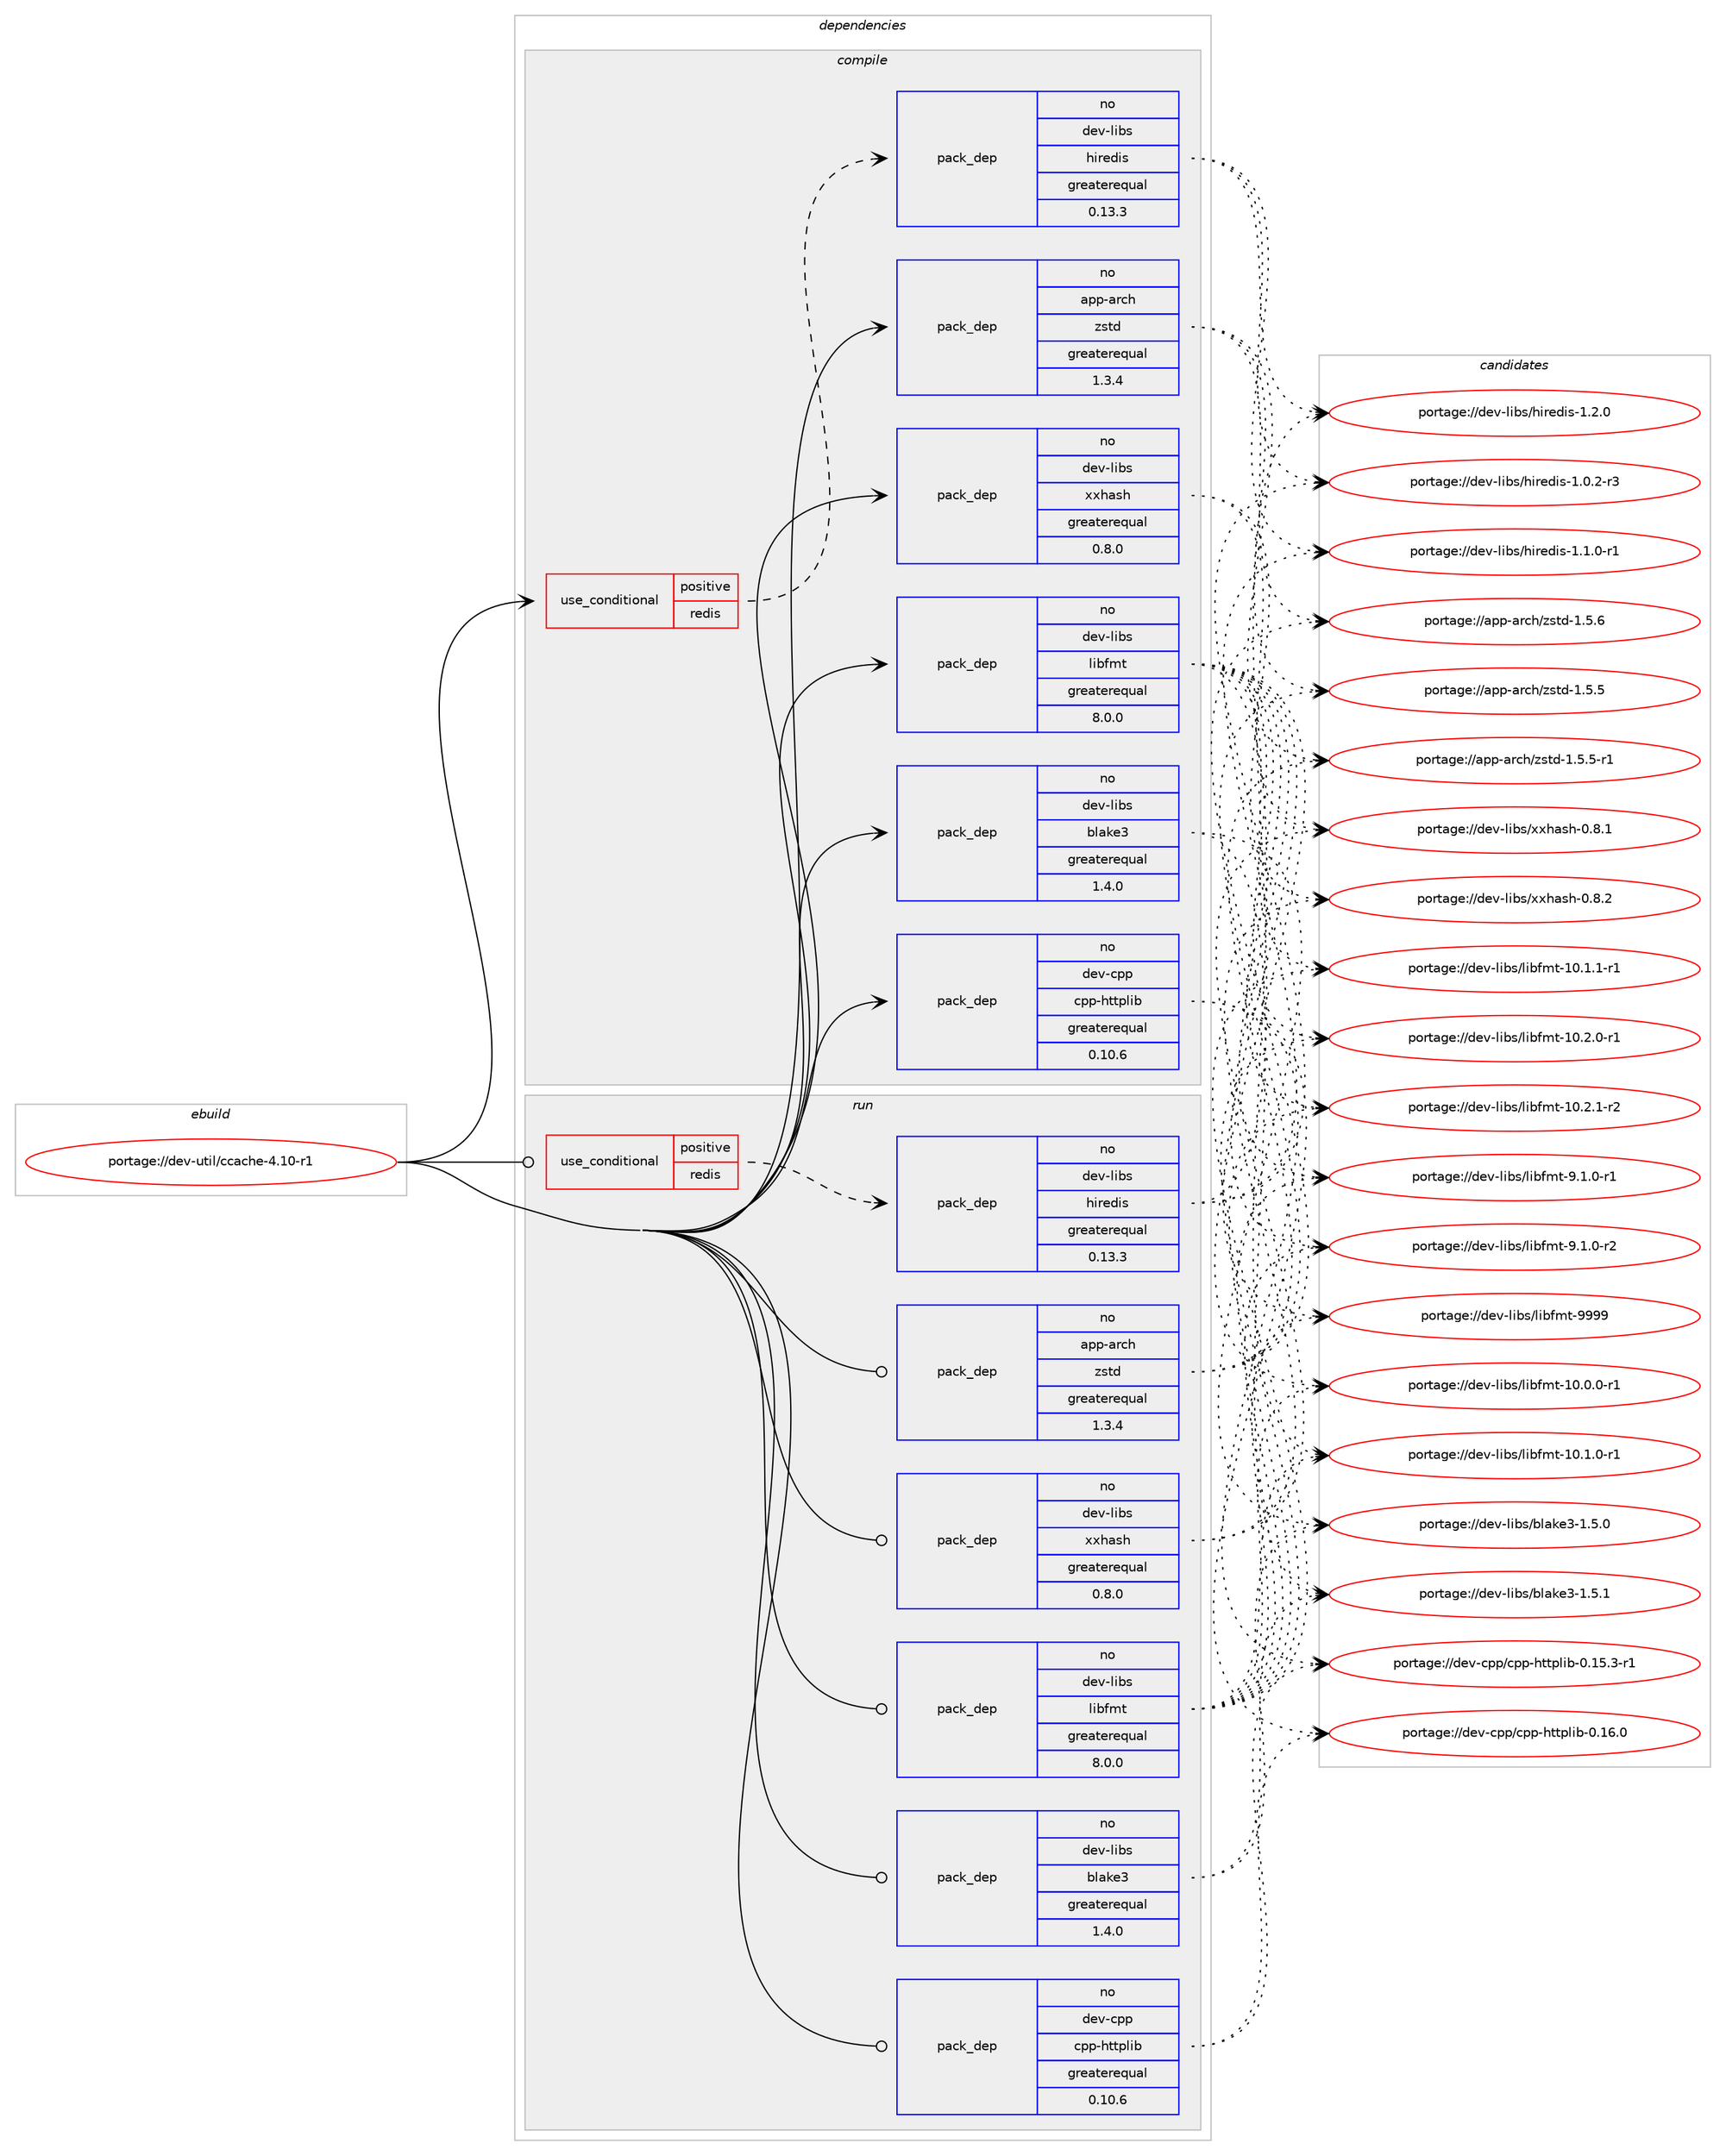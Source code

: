 digraph prolog {

# *************
# Graph options
# *************

newrank=true;
concentrate=true;
compound=true;
graph [rankdir=LR,fontname=Helvetica,fontsize=10,ranksep=1.5];#, ranksep=2.5, nodesep=0.2];
edge  [arrowhead=vee];
node  [fontname=Helvetica,fontsize=10];

# **********
# The ebuild
# **********

subgraph cluster_leftcol {
color=gray;
rank=same;
label=<<i>ebuild</i>>;
id [label="portage://dev-util/ccache-4.10-r1", color=red, width=4, href="../dev-util/ccache-4.10-r1.svg"];
}

# ****************
# The dependencies
# ****************

subgraph cluster_midcol {
color=gray;
label=<<i>dependencies</i>>;
subgraph cluster_compile {
fillcolor="#eeeeee";
style=filled;
label=<<i>compile</i>>;
subgraph cond58053 {
dependency108389 [label=<<TABLE BORDER="0" CELLBORDER="1" CELLSPACING="0" CELLPADDING="4"><TR><TD ROWSPAN="3" CELLPADDING="10">use_conditional</TD></TR><TR><TD>positive</TD></TR><TR><TD>redis</TD></TR></TABLE>>, shape=none, color=red];
subgraph pack48950 {
dependency108390 [label=<<TABLE BORDER="0" CELLBORDER="1" CELLSPACING="0" CELLPADDING="4" WIDTH="220"><TR><TD ROWSPAN="6" CELLPADDING="30">pack_dep</TD></TR><TR><TD WIDTH="110">no</TD></TR><TR><TD>dev-libs</TD></TR><TR><TD>hiredis</TD></TR><TR><TD>greaterequal</TD></TR><TR><TD>0.13.3</TD></TR></TABLE>>, shape=none, color=blue];
}
dependency108389:e -> dependency108390:w [weight=20,style="dashed",arrowhead="vee"];
}
id:e -> dependency108389:w [weight=20,style="solid",arrowhead="vee"];
subgraph pack48951 {
dependency108391 [label=<<TABLE BORDER="0" CELLBORDER="1" CELLSPACING="0" CELLPADDING="4" WIDTH="220"><TR><TD ROWSPAN="6" CELLPADDING="30">pack_dep</TD></TR><TR><TD WIDTH="110">no</TD></TR><TR><TD>app-arch</TD></TR><TR><TD>zstd</TD></TR><TR><TD>greaterequal</TD></TR><TR><TD>1.3.4</TD></TR></TABLE>>, shape=none, color=blue];
}
id:e -> dependency108391:w [weight=20,style="solid",arrowhead="vee"];
subgraph pack48952 {
dependency108392 [label=<<TABLE BORDER="0" CELLBORDER="1" CELLSPACING="0" CELLPADDING="4" WIDTH="220"><TR><TD ROWSPAN="6" CELLPADDING="30">pack_dep</TD></TR><TR><TD WIDTH="110">no</TD></TR><TR><TD>dev-cpp</TD></TR><TR><TD>cpp-httplib</TD></TR><TR><TD>greaterequal</TD></TR><TR><TD>0.10.6</TD></TR></TABLE>>, shape=none, color=blue];
}
id:e -> dependency108392:w [weight=20,style="solid",arrowhead="vee"];
subgraph pack48953 {
dependency108393 [label=<<TABLE BORDER="0" CELLBORDER="1" CELLSPACING="0" CELLPADDING="4" WIDTH="220"><TR><TD ROWSPAN="6" CELLPADDING="30">pack_dep</TD></TR><TR><TD WIDTH="110">no</TD></TR><TR><TD>dev-libs</TD></TR><TR><TD>blake3</TD></TR><TR><TD>greaterequal</TD></TR><TR><TD>1.4.0</TD></TR></TABLE>>, shape=none, color=blue];
}
id:e -> dependency108393:w [weight=20,style="solid",arrowhead="vee"];
subgraph pack48954 {
dependency108394 [label=<<TABLE BORDER="0" CELLBORDER="1" CELLSPACING="0" CELLPADDING="4" WIDTH="220"><TR><TD ROWSPAN="6" CELLPADDING="30">pack_dep</TD></TR><TR><TD WIDTH="110">no</TD></TR><TR><TD>dev-libs</TD></TR><TR><TD>libfmt</TD></TR><TR><TD>greaterequal</TD></TR><TR><TD>8.0.0</TD></TR></TABLE>>, shape=none, color=blue];
}
id:e -> dependency108394:w [weight=20,style="solid",arrowhead="vee"];
subgraph pack48955 {
dependency108395 [label=<<TABLE BORDER="0" CELLBORDER="1" CELLSPACING="0" CELLPADDING="4" WIDTH="220"><TR><TD ROWSPAN="6" CELLPADDING="30">pack_dep</TD></TR><TR><TD WIDTH="110">no</TD></TR><TR><TD>dev-libs</TD></TR><TR><TD>xxhash</TD></TR><TR><TD>greaterequal</TD></TR><TR><TD>0.8.0</TD></TR></TABLE>>, shape=none, color=blue];
}
id:e -> dependency108395:w [weight=20,style="solid",arrowhead="vee"];
}
subgraph cluster_compileandrun {
fillcolor="#eeeeee";
style=filled;
label=<<i>compile and run</i>>;
}
subgraph cluster_run {
fillcolor="#eeeeee";
style=filled;
label=<<i>run</i>>;
subgraph cond58054 {
dependency108396 [label=<<TABLE BORDER="0" CELLBORDER="1" CELLSPACING="0" CELLPADDING="4"><TR><TD ROWSPAN="3" CELLPADDING="10">use_conditional</TD></TR><TR><TD>positive</TD></TR><TR><TD>redis</TD></TR></TABLE>>, shape=none, color=red];
subgraph pack48956 {
dependency108397 [label=<<TABLE BORDER="0" CELLBORDER="1" CELLSPACING="0" CELLPADDING="4" WIDTH="220"><TR><TD ROWSPAN="6" CELLPADDING="30">pack_dep</TD></TR><TR><TD WIDTH="110">no</TD></TR><TR><TD>dev-libs</TD></TR><TR><TD>hiredis</TD></TR><TR><TD>greaterequal</TD></TR><TR><TD>0.13.3</TD></TR></TABLE>>, shape=none, color=blue];
}
dependency108396:e -> dependency108397:w [weight=20,style="dashed",arrowhead="vee"];
}
id:e -> dependency108396:w [weight=20,style="solid",arrowhead="odot"];
subgraph pack48957 {
dependency108398 [label=<<TABLE BORDER="0" CELLBORDER="1" CELLSPACING="0" CELLPADDING="4" WIDTH="220"><TR><TD ROWSPAN="6" CELLPADDING="30">pack_dep</TD></TR><TR><TD WIDTH="110">no</TD></TR><TR><TD>app-arch</TD></TR><TR><TD>zstd</TD></TR><TR><TD>greaterequal</TD></TR><TR><TD>1.3.4</TD></TR></TABLE>>, shape=none, color=blue];
}
id:e -> dependency108398:w [weight=20,style="solid",arrowhead="odot"];
subgraph pack48958 {
dependency108399 [label=<<TABLE BORDER="0" CELLBORDER="1" CELLSPACING="0" CELLPADDING="4" WIDTH="220"><TR><TD ROWSPAN="6" CELLPADDING="30">pack_dep</TD></TR><TR><TD WIDTH="110">no</TD></TR><TR><TD>dev-cpp</TD></TR><TR><TD>cpp-httplib</TD></TR><TR><TD>greaterequal</TD></TR><TR><TD>0.10.6</TD></TR></TABLE>>, shape=none, color=blue];
}
id:e -> dependency108399:w [weight=20,style="solid",arrowhead="odot"];
subgraph pack48959 {
dependency108400 [label=<<TABLE BORDER="0" CELLBORDER="1" CELLSPACING="0" CELLPADDING="4" WIDTH="220"><TR><TD ROWSPAN="6" CELLPADDING="30">pack_dep</TD></TR><TR><TD WIDTH="110">no</TD></TR><TR><TD>dev-libs</TD></TR><TR><TD>blake3</TD></TR><TR><TD>greaterequal</TD></TR><TR><TD>1.4.0</TD></TR></TABLE>>, shape=none, color=blue];
}
id:e -> dependency108400:w [weight=20,style="solid",arrowhead="odot"];
subgraph pack48960 {
dependency108401 [label=<<TABLE BORDER="0" CELLBORDER="1" CELLSPACING="0" CELLPADDING="4" WIDTH="220"><TR><TD ROWSPAN="6" CELLPADDING="30">pack_dep</TD></TR><TR><TD WIDTH="110">no</TD></TR><TR><TD>dev-libs</TD></TR><TR><TD>libfmt</TD></TR><TR><TD>greaterequal</TD></TR><TR><TD>8.0.0</TD></TR></TABLE>>, shape=none, color=blue];
}
id:e -> dependency108401:w [weight=20,style="solid",arrowhead="odot"];
subgraph pack48961 {
dependency108402 [label=<<TABLE BORDER="0" CELLBORDER="1" CELLSPACING="0" CELLPADDING="4" WIDTH="220"><TR><TD ROWSPAN="6" CELLPADDING="30">pack_dep</TD></TR><TR><TD WIDTH="110">no</TD></TR><TR><TD>dev-libs</TD></TR><TR><TD>xxhash</TD></TR><TR><TD>greaterequal</TD></TR><TR><TD>0.8.0</TD></TR></TABLE>>, shape=none, color=blue];
}
id:e -> dependency108402:w [weight=20,style="solid",arrowhead="odot"];
# *** BEGIN UNKNOWN DEPENDENCY TYPE (TODO) ***
# id -> package_dependency(portage://dev-util/ccache-4.10-r1,run,no,dev-util,shadowman,none,[,,],[],[])
# *** END UNKNOWN DEPENDENCY TYPE (TODO) ***

# *** BEGIN UNKNOWN DEPENDENCY TYPE (TODO) ***
# id -> package_dependency(portage://dev-util/ccache-4.10-r1,run,no,sys-apps,gentoo-functions,none,[,,],[],[])
# *** END UNKNOWN DEPENDENCY TYPE (TODO) ***

}
}

# **************
# The candidates
# **************

subgraph cluster_choices {
rank=same;
color=gray;
label=<<i>candidates</i>>;

subgraph choice48950 {
color=black;
nodesep=1;
choice1001011184510810598115471041051141011001051154549464846504511451 [label="portage://dev-libs/hiredis-1.0.2-r3", color=red, width=4,href="../dev-libs/hiredis-1.0.2-r3.svg"];
choice1001011184510810598115471041051141011001051154549464946484511449 [label="portage://dev-libs/hiredis-1.1.0-r1", color=red, width=4,href="../dev-libs/hiredis-1.1.0-r1.svg"];
choice100101118451081059811547104105114101100105115454946504648 [label="portage://dev-libs/hiredis-1.2.0", color=red, width=4,href="../dev-libs/hiredis-1.2.0.svg"];
dependency108390:e -> choice1001011184510810598115471041051141011001051154549464846504511451:w [style=dotted,weight="100"];
dependency108390:e -> choice1001011184510810598115471041051141011001051154549464946484511449:w [style=dotted,weight="100"];
dependency108390:e -> choice100101118451081059811547104105114101100105115454946504648:w [style=dotted,weight="100"];
}
subgraph choice48951 {
color=black;
nodesep=1;
choice9711211245971149910447122115116100454946534653 [label="portage://app-arch/zstd-1.5.5", color=red, width=4,href="../app-arch/zstd-1.5.5.svg"];
choice97112112459711499104471221151161004549465346534511449 [label="portage://app-arch/zstd-1.5.5-r1", color=red, width=4,href="../app-arch/zstd-1.5.5-r1.svg"];
choice9711211245971149910447122115116100454946534654 [label="portage://app-arch/zstd-1.5.6", color=red, width=4,href="../app-arch/zstd-1.5.6.svg"];
dependency108391:e -> choice9711211245971149910447122115116100454946534653:w [style=dotted,weight="100"];
dependency108391:e -> choice97112112459711499104471221151161004549465346534511449:w [style=dotted,weight="100"];
dependency108391:e -> choice9711211245971149910447122115116100454946534654:w [style=dotted,weight="100"];
}
subgraph choice48952 {
color=black;
nodesep=1;
choice100101118459911211247991121124510411611611210810598454846495346514511449 [label="portage://dev-cpp/cpp-httplib-0.15.3-r1", color=red, width=4,href="../dev-cpp/cpp-httplib-0.15.3-r1.svg"];
choice10010111845991121124799112112451041161161121081059845484649544648 [label="portage://dev-cpp/cpp-httplib-0.16.0", color=red, width=4,href="../dev-cpp/cpp-httplib-0.16.0.svg"];
dependency108392:e -> choice100101118459911211247991121124510411611611210810598454846495346514511449:w [style=dotted,weight="100"];
dependency108392:e -> choice10010111845991121124799112112451041161161121081059845484649544648:w [style=dotted,weight="100"];
}
subgraph choice48953 {
color=black;
nodesep=1;
choice100101118451081059811547981089710710151454946534648 [label="portage://dev-libs/blake3-1.5.0", color=red, width=4,href="../dev-libs/blake3-1.5.0.svg"];
choice100101118451081059811547981089710710151454946534649 [label="portage://dev-libs/blake3-1.5.1", color=red, width=4,href="../dev-libs/blake3-1.5.1.svg"];
dependency108393:e -> choice100101118451081059811547981089710710151454946534648:w [style=dotted,weight="100"];
dependency108393:e -> choice100101118451081059811547981089710710151454946534649:w [style=dotted,weight="100"];
}
subgraph choice48954 {
color=black;
nodesep=1;
choice10010111845108105981154710810598102109116454948464846484511449 [label="portage://dev-libs/libfmt-10.0.0-r1", color=red, width=4,href="../dev-libs/libfmt-10.0.0-r1.svg"];
choice10010111845108105981154710810598102109116454948464946484511449 [label="portage://dev-libs/libfmt-10.1.0-r1", color=red, width=4,href="../dev-libs/libfmt-10.1.0-r1.svg"];
choice10010111845108105981154710810598102109116454948464946494511449 [label="portage://dev-libs/libfmt-10.1.1-r1", color=red, width=4,href="../dev-libs/libfmt-10.1.1-r1.svg"];
choice10010111845108105981154710810598102109116454948465046484511449 [label="portage://dev-libs/libfmt-10.2.0-r1", color=red, width=4,href="../dev-libs/libfmt-10.2.0-r1.svg"];
choice10010111845108105981154710810598102109116454948465046494511450 [label="portage://dev-libs/libfmt-10.2.1-r2", color=red, width=4,href="../dev-libs/libfmt-10.2.1-r2.svg"];
choice100101118451081059811547108105981021091164557464946484511449 [label="portage://dev-libs/libfmt-9.1.0-r1", color=red, width=4,href="../dev-libs/libfmt-9.1.0-r1.svg"];
choice100101118451081059811547108105981021091164557464946484511450 [label="portage://dev-libs/libfmt-9.1.0-r2", color=red, width=4,href="../dev-libs/libfmt-9.1.0-r2.svg"];
choice100101118451081059811547108105981021091164557575757 [label="portage://dev-libs/libfmt-9999", color=red, width=4,href="../dev-libs/libfmt-9999.svg"];
dependency108394:e -> choice10010111845108105981154710810598102109116454948464846484511449:w [style=dotted,weight="100"];
dependency108394:e -> choice10010111845108105981154710810598102109116454948464946484511449:w [style=dotted,weight="100"];
dependency108394:e -> choice10010111845108105981154710810598102109116454948464946494511449:w [style=dotted,weight="100"];
dependency108394:e -> choice10010111845108105981154710810598102109116454948465046484511449:w [style=dotted,weight="100"];
dependency108394:e -> choice10010111845108105981154710810598102109116454948465046494511450:w [style=dotted,weight="100"];
dependency108394:e -> choice100101118451081059811547108105981021091164557464946484511449:w [style=dotted,weight="100"];
dependency108394:e -> choice100101118451081059811547108105981021091164557464946484511450:w [style=dotted,weight="100"];
dependency108394:e -> choice100101118451081059811547108105981021091164557575757:w [style=dotted,weight="100"];
}
subgraph choice48955 {
color=black;
nodesep=1;
choice10010111845108105981154712012010497115104454846564649 [label="portage://dev-libs/xxhash-0.8.1", color=red, width=4,href="../dev-libs/xxhash-0.8.1.svg"];
choice10010111845108105981154712012010497115104454846564650 [label="portage://dev-libs/xxhash-0.8.2", color=red, width=4,href="../dev-libs/xxhash-0.8.2.svg"];
dependency108395:e -> choice10010111845108105981154712012010497115104454846564649:w [style=dotted,weight="100"];
dependency108395:e -> choice10010111845108105981154712012010497115104454846564650:w [style=dotted,weight="100"];
}
subgraph choice48956 {
color=black;
nodesep=1;
choice1001011184510810598115471041051141011001051154549464846504511451 [label="portage://dev-libs/hiredis-1.0.2-r3", color=red, width=4,href="../dev-libs/hiredis-1.0.2-r3.svg"];
choice1001011184510810598115471041051141011001051154549464946484511449 [label="portage://dev-libs/hiredis-1.1.0-r1", color=red, width=4,href="../dev-libs/hiredis-1.1.0-r1.svg"];
choice100101118451081059811547104105114101100105115454946504648 [label="portage://dev-libs/hiredis-1.2.0", color=red, width=4,href="../dev-libs/hiredis-1.2.0.svg"];
dependency108397:e -> choice1001011184510810598115471041051141011001051154549464846504511451:w [style=dotted,weight="100"];
dependency108397:e -> choice1001011184510810598115471041051141011001051154549464946484511449:w [style=dotted,weight="100"];
dependency108397:e -> choice100101118451081059811547104105114101100105115454946504648:w [style=dotted,weight="100"];
}
subgraph choice48957 {
color=black;
nodesep=1;
choice9711211245971149910447122115116100454946534653 [label="portage://app-arch/zstd-1.5.5", color=red, width=4,href="../app-arch/zstd-1.5.5.svg"];
choice97112112459711499104471221151161004549465346534511449 [label="portage://app-arch/zstd-1.5.5-r1", color=red, width=4,href="../app-arch/zstd-1.5.5-r1.svg"];
choice9711211245971149910447122115116100454946534654 [label="portage://app-arch/zstd-1.5.6", color=red, width=4,href="../app-arch/zstd-1.5.6.svg"];
dependency108398:e -> choice9711211245971149910447122115116100454946534653:w [style=dotted,weight="100"];
dependency108398:e -> choice97112112459711499104471221151161004549465346534511449:w [style=dotted,weight="100"];
dependency108398:e -> choice9711211245971149910447122115116100454946534654:w [style=dotted,weight="100"];
}
subgraph choice48958 {
color=black;
nodesep=1;
choice100101118459911211247991121124510411611611210810598454846495346514511449 [label="portage://dev-cpp/cpp-httplib-0.15.3-r1", color=red, width=4,href="../dev-cpp/cpp-httplib-0.15.3-r1.svg"];
choice10010111845991121124799112112451041161161121081059845484649544648 [label="portage://dev-cpp/cpp-httplib-0.16.0", color=red, width=4,href="../dev-cpp/cpp-httplib-0.16.0.svg"];
dependency108399:e -> choice100101118459911211247991121124510411611611210810598454846495346514511449:w [style=dotted,weight="100"];
dependency108399:e -> choice10010111845991121124799112112451041161161121081059845484649544648:w [style=dotted,weight="100"];
}
subgraph choice48959 {
color=black;
nodesep=1;
choice100101118451081059811547981089710710151454946534648 [label="portage://dev-libs/blake3-1.5.0", color=red, width=4,href="../dev-libs/blake3-1.5.0.svg"];
choice100101118451081059811547981089710710151454946534649 [label="portage://dev-libs/blake3-1.5.1", color=red, width=4,href="../dev-libs/blake3-1.5.1.svg"];
dependency108400:e -> choice100101118451081059811547981089710710151454946534648:w [style=dotted,weight="100"];
dependency108400:e -> choice100101118451081059811547981089710710151454946534649:w [style=dotted,weight="100"];
}
subgraph choice48960 {
color=black;
nodesep=1;
choice10010111845108105981154710810598102109116454948464846484511449 [label="portage://dev-libs/libfmt-10.0.0-r1", color=red, width=4,href="../dev-libs/libfmt-10.0.0-r1.svg"];
choice10010111845108105981154710810598102109116454948464946484511449 [label="portage://dev-libs/libfmt-10.1.0-r1", color=red, width=4,href="../dev-libs/libfmt-10.1.0-r1.svg"];
choice10010111845108105981154710810598102109116454948464946494511449 [label="portage://dev-libs/libfmt-10.1.1-r1", color=red, width=4,href="../dev-libs/libfmt-10.1.1-r1.svg"];
choice10010111845108105981154710810598102109116454948465046484511449 [label="portage://dev-libs/libfmt-10.2.0-r1", color=red, width=4,href="../dev-libs/libfmt-10.2.0-r1.svg"];
choice10010111845108105981154710810598102109116454948465046494511450 [label="portage://dev-libs/libfmt-10.2.1-r2", color=red, width=4,href="../dev-libs/libfmt-10.2.1-r2.svg"];
choice100101118451081059811547108105981021091164557464946484511449 [label="portage://dev-libs/libfmt-9.1.0-r1", color=red, width=4,href="../dev-libs/libfmt-9.1.0-r1.svg"];
choice100101118451081059811547108105981021091164557464946484511450 [label="portage://dev-libs/libfmt-9.1.0-r2", color=red, width=4,href="../dev-libs/libfmt-9.1.0-r2.svg"];
choice100101118451081059811547108105981021091164557575757 [label="portage://dev-libs/libfmt-9999", color=red, width=4,href="../dev-libs/libfmt-9999.svg"];
dependency108401:e -> choice10010111845108105981154710810598102109116454948464846484511449:w [style=dotted,weight="100"];
dependency108401:e -> choice10010111845108105981154710810598102109116454948464946484511449:w [style=dotted,weight="100"];
dependency108401:e -> choice10010111845108105981154710810598102109116454948464946494511449:w [style=dotted,weight="100"];
dependency108401:e -> choice10010111845108105981154710810598102109116454948465046484511449:w [style=dotted,weight="100"];
dependency108401:e -> choice10010111845108105981154710810598102109116454948465046494511450:w [style=dotted,weight="100"];
dependency108401:e -> choice100101118451081059811547108105981021091164557464946484511449:w [style=dotted,weight="100"];
dependency108401:e -> choice100101118451081059811547108105981021091164557464946484511450:w [style=dotted,weight="100"];
dependency108401:e -> choice100101118451081059811547108105981021091164557575757:w [style=dotted,weight="100"];
}
subgraph choice48961 {
color=black;
nodesep=1;
choice10010111845108105981154712012010497115104454846564649 [label="portage://dev-libs/xxhash-0.8.1", color=red, width=4,href="../dev-libs/xxhash-0.8.1.svg"];
choice10010111845108105981154712012010497115104454846564650 [label="portage://dev-libs/xxhash-0.8.2", color=red, width=4,href="../dev-libs/xxhash-0.8.2.svg"];
dependency108402:e -> choice10010111845108105981154712012010497115104454846564649:w [style=dotted,weight="100"];
dependency108402:e -> choice10010111845108105981154712012010497115104454846564650:w [style=dotted,weight="100"];
}
}

}
